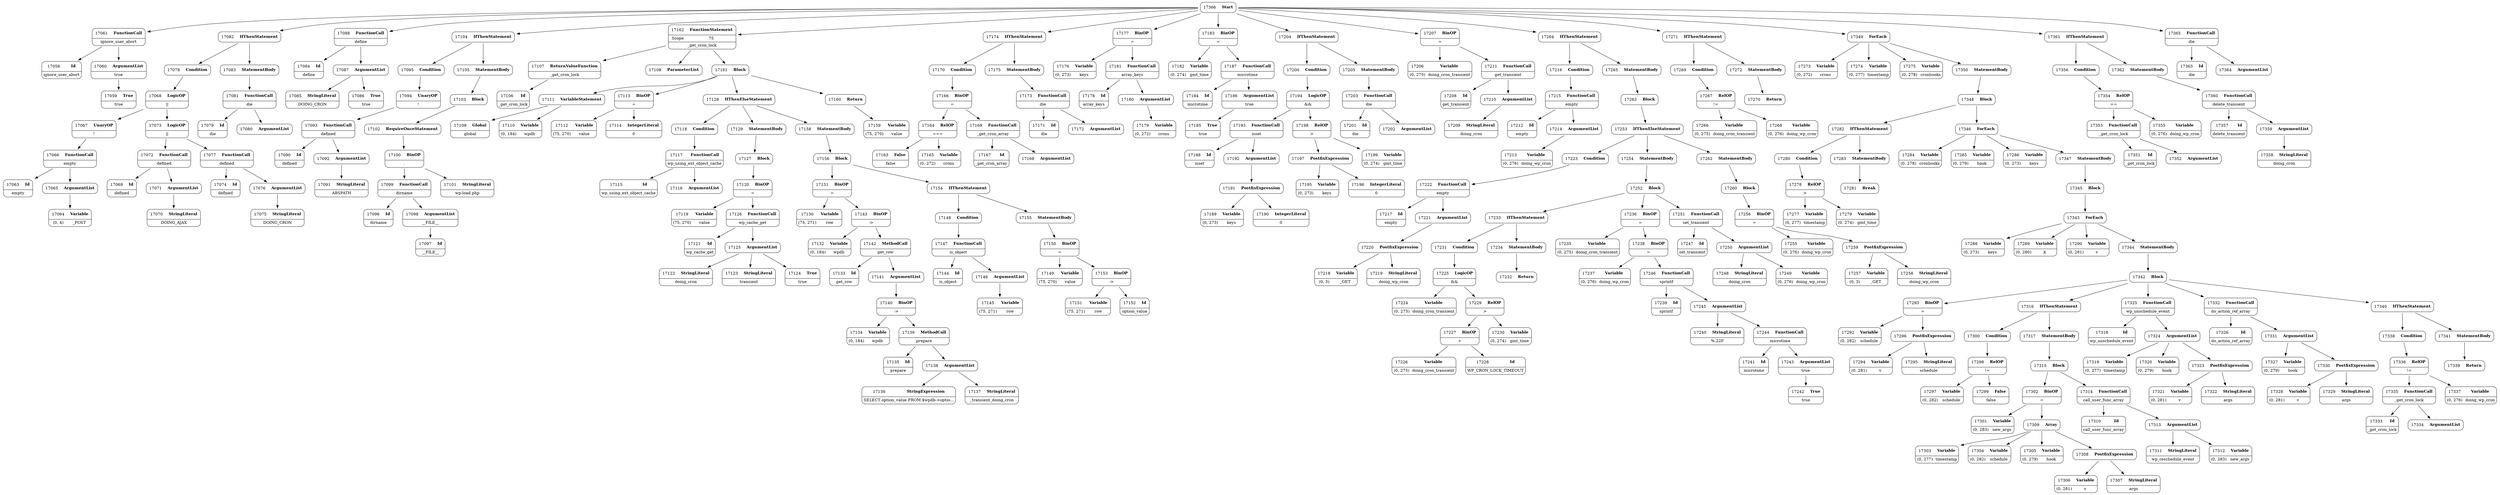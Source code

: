 digraph ast {
node [shape=none];
17058 [label=<<TABLE border='1' cellspacing='0' cellpadding='10' style='rounded' ><TR><TD border='0'>17058</TD><TD border='0'><B>Id</B></TD></TR><HR/><TR><TD border='0' cellpadding='5' colspan='2'>ignore_user_abort</TD></TR></TABLE>>];
17059 [label=<<TABLE border='1' cellspacing='0' cellpadding='10' style='rounded' ><TR><TD border='0'>17059</TD><TD border='0'><B>True</B></TD></TR><HR/><TR><TD border='0' cellpadding='5' colspan='2'>true</TD></TR></TABLE>>];
17060 [label=<<TABLE border='1' cellspacing='0' cellpadding='10' style='rounded' ><TR><TD border='0'>17060</TD><TD border='0'><B>ArgumentList</B></TD></TR><HR/><TR><TD border='0' cellpadding='5' colspan='2'>true</TD></TR></TABLE>>];
17060 -> 17059 [weight=2];
17061 [label=<<TABLE border='1' cellspacing='0' cellpadding='10' style='rounded' ><TR><TD border='0'>17061</TD><TD border='0'><B>FunctionCall</B></TD></TR><HR/><TR><TD border='0' cellpadding='5' colspan='2'>ignore_user_abort</TD></TR></TABLE>>];
17061 -> 17058 [weight=2];
17061 -> 17060 [weight=2];
17063 [label=<<TABLE border='1' cellspacing='0' cellpadding='10' style='rounded' ><TR><TD border='0'>17063</TD><TD border='0'><B>Id</B></TD></TR><HR/><TR><TD border='0' cellpadding='5' colspan='2'>empty</TD></TR></TABLE>>];
17064 [label=<<TABLE border='1' cellspacing='0' cellpadding='10' style='rounded' ><TR><TD border='0'>17064</TD><TD border='0'><B>Variable</B></TD></TR><HR/><TR><TD border='0' cellpadding='5'>(0, 4)</TD><TD border='0' cellpadding='5'>_POST</TD></TR></TABLE>>];
17065 [label=<<TABLE border='1' cellspacing='0' cellpadding='10' style='rounded' ><TR><TD border='0'>17065</TD><TD border='0'><B>ArgumentList</B></TD></TR></TABLE>>];
17065 -> 17064 [weight=2];
17066 [label=<<TABLE border='1' cellspacing='0' cellpadding='10' style='rounded' ><TR><TD border='0'>17066</TD><TD border='0'><B>FunctionCall</B></TD></TR><HR/><TR><TD border='0' cellpadding='5' colspan='2'>empty</TD></TR></TABLE>>];
17066 -> 17063 [weight=2];
17066 -> 17065 [weight=2];
17067 [label=<<TABLE border='1' cellspacing='0' cellpadding='10' style='rounded' ><TR><TD border='0'>17067</TD><TD border='0'><B>UnaryOP</B></TD></TR><HR/><TR><TD border='0' cellpadding='5' colspan='2'>!</TD></TR></TABLE>>];
17067 -> 17066 [weight=2];
17068 [label=<<TABLE border='1' cellspacing='0' cellpadding='10' style='rounded' ><TR><TD border='0'>17068</TD><TD border='0'><B>LogicOP</B></TD></TR><HR/><TR><TD border='0' cellpadding='5' colspan='2'>||</TD></TR></TABLE>>];
17068 -> 17067 [weight=2];
17068 -> 17073 [weight=2];
17069 [label=<<TABLE border='1' cellspacing='0' cellpadding='10' style='rounded' ><TR><TD border='0'>17069</TD><TD border='0'><B>Id</B></TD></TR><HR/><TR><TD border='0' cellpadding='5' colspan='2'>defined</TD></TR></TABLE>>];
17070 [label=<<TABLE border='1' cellspacing='0' cellpadding='10' style='rounded' ><TR><TD border='0'>17070</TD><TD border='0'><B>StringLiteral</B></TD></TR><HR/><TR><TD border='0' cellpadding='5' colspan='2'>DOING_AJAX</TD></TR></TABLE>>];
17071 [label=<<TABLE border='1' cellspacing='0' cellpadding='10' style='rounded' ><TR><TD border='0'>17071</TD><TD border='0'><B>ArgumentList</B></TD></TR></TABLE>>];
17071 -> 17070 [weight=2];
17072 [label=<<TABLE border='1' cellspacing='0' cellpadding='10' style='rounded' ><TR><TD border='0'>17072</TD><TD border='0'><B>FunctionCall</B></TD></TR><HR/><TR><TD border='0' cellpadding='5' colspan='2'>defined</TD></TR></TABLE>>];
17072 -> 17069 [weight=2];
17072 -> 17071 [weight=2];
17073 [label=<<TABLE border='1' cellspacing='0' cellpadding='10' style='rounded' ><TR><TD border='0'>17073</TD><TD border='0'><B>LogicOP</B></TD></TR><HR/><TR><TD border='0' cellpadding='5' colspan='2'>||</TD></TR></TABLE>>];
17073 -> 17072 [weight=2];
17073 -> 17077 [weight=2];
17074 [label=<<TABLE border='1' cellspacing='0' cellpadding='10' style='rounded' ><TR><TD border='0'>17074</TD><TD border='0'><B>Id</B></TD></TR><HR/><TR><TD border='0' cellpadding='5' colspan='2'>defined</TD></TR></TABLE>>];
17075 [label=<<TABLE border='1' cellspacing='0' cellpadding='10' style='rounded' ><TR><TD border='0'>17075</TD><TD border='0'><B>StringLiteral</B></TD></TR><HR/><TR><TD border='0' cellpadding='5' colspan='2'>DOING_CRON</TD></TR></TABLE>>];
17076 [label=<<TABLE border='1' cellspacing='0' cellpadding='10' style='rounded' ><TR><TD border='0'>17076</TD><TD border='0'><B>ArgumentList</B></TD></TR></TABLE>>];
17076 -> 17075 [weight=2];
17077 [label=<<TABLE border='1' cellspacing='0' cellpadding='10' style='rounded' ><TR><TD border='0'>17077</TD><TD border='0'><B>FunctionCall</B></TD></TR><HR/><TR><TD border='0' cellpadding='5' colspan='2'>defined</TD></TR></TABLE>>];
17077 -> 17074 [weight=2];
17077 -> 17076 [weight=2];
17078 [label=<<TABLE border='1' cellspacing='0' cellpadding='10' style='rounded' ><TR><TD border='0'>17078</TD><TD border='0'><B>Condition</B></TD></TR></TABLE>>];
17078 -> 17068 [weight=2];
17079 [label=<<TABLE border='1' cellspacing='0' cellpadding='10' style='rounded' ><TR><TD border='0'>17079</TD><TD border='0'><B>Id</B></TD></TR><HR/><TR><TD border='0' cellpadding='5' colspan='2'>die</TD></TR></TABLE>>];
17080 [label=<<TABLE border='1' cellspacing='0' cellpadding='10' style='rounded' ><TR><TD border='0'>17080</TD><TD border='0'><B>ArgumentList</B></TD></TR></TABLE>>];
17081 [label=<<TABLE border='1' cellspacing='0' cellpadding='10' style='rounded' ><TR><TD border='0'>17081</TD><TD border='0'><B>FunctionCall</B></TD></TR><HR/><TR><TD border='0' cellpadding='5' colspan='2'>die</TD></TR></TABLE>>];
17081 -> 17079 [weight=2];
17081 -> 17080 [weight=2];
17082 [label=<<TABLE border='1' cellspacing='0' cellpadding='10' style='rounded' ><TR><TD border='0'>17082</TD><TD border='0'><B>IfThenStatement</B></TD></TR></TABLE>>];
17082 -> 17078 [weight=2];
17082 -> 17083 [weight=2];
17083 [label=<<TABLE border='1' cellspacing='0' cellpadding='10' style='rounded' ><TR><TD border='0'>17083</TD><TD border='0'><B>StatementBody</B></TD></TR></TABLE>>];
17083 -> 17081 [weight=2];
17084 [label=<<TABLE border='1' cellspacing='0' cellpadding='10' style='rounded' ><TR><TD border='0'>17084</TD><TD border='0'><B>Id</B></TD></TR><HR/><TR><TD border='0' cellpadding='5' colspan='2'>define</TD></TR></TABLE>>];
17085 [label=<<TABLE border='1' cellspacing='0' cellpadding='10' style='rounded' ><TR><TD border='0'>17085</TD><TD border='0'><B>StringLiteral</B></TD></TR><HR/><TR><TD border='0' cellpadding='5' colspan='2'>DOING_CRON</TD></TR></TABLE>>];
17086 [label=<<TABLE border='1' cellspacing='0' cellpadding='10' style='rounded' ><TR><TD border='0'>17086</TD><TD border='0'><B>True</B></TD></TR><HR/><TR><TD border='0' cellpadding='5' colspan='2'>true</TD></TR></TABLE>>];
17087 [label=<<TABLE border='1' cellspacing='0' cellpadding='10' style='rounded' ><TR><TD border='0'>17087</TD><TD border='0'><B>ArgumentList</B></TD></TR></TABLE>>];
17087 -> 17085 [weight=2];
17087 -> 17086 [weight=2];
17088 [label=<<TABLE border='1' cellspacing='0' cellpadding='10' style='rounded' ><TR><TD border='0'>17088</TD><TD border='0'><B>FunctionCall</B></TD></TR><HR/><TR><TD border='0' cellpadding='5' colspan='2'>define</TD></TR></TABLE>>];
17088 -> 17084 [weight=2];
17088 -> 17087 [weight=2];
17090 [label=<<TABLE border='1' cellspacing='0' cellpadding='10' style='rounded' ><TR><TD border='0'>17090</TD><TD border='0'><B>Id</B></TD></TR><HR/><TR><TD border='0' cellpadding='5' colspan='2'>defined</TD></TR></TABLE>>];
17091 [label=<<TABLE border='1' cellspacing='0' cellpadding='10' style='rounded' ><TR><TD border='0'>17091</TD><TD border='0'><B>StringLiteral</B></TD></TR><HR/><TR><TD border='0' cellpadding='5' colspan='2'>ABSPATH</TD></TR></TABLE>>];
17092 [label=<<TABLE border='1' cellspacing='0' cellpadding='10' style='rounded' ><TR><TD border='0'>17092</TD><TD border='0'><B>ArgumentList</B></TD></TR></TABLE>>];
17092 -> 17091 [weight=2];
17093 [label=<<TABLE border='1' cellspacing='0' cellpadding='10' style='rounded' ><TR><TD border='0'>17093</TD><TD border='0'><B>FunctionCall</B></TD></TR><HR/><TR><TD border='0' cellpadding='5' colspan='2'>defined</TD></TR></TABLE>>];
17093 -> 17090 [weight=2];
17093 -> 17092 [weight=2];
17094 [label=<<TABLE border='1' cellspacing='0' cellpadding='10' style='rounded' ><TR><TD border='0'>17094</TD><TD border='0'><B>UnaryOP</B></TD></TR><HR/><TR><TD border='0' cellpadding='5' colspan='2'>!</TD></TR></TABLE>>];
17094 -> 17093 [weight=2];
17095 [label=<<TABLE border='1' cellspacing='0' cellpadding='10' style='rounded' ><TR><TD border='0'>17095</TD><TD border='0'><B>Condition</B></TD></TR></TABLE>>];
17095 -> 17094 [weight=2];
17096 [label=<<TABLE border='1' cellspacing='0' cellpadding='10' style='rounded' ><TR><TD border='0'>17096</TD><TD border='0'><B>Id</B></TD></TR><HR/><TR><TD border='0' cellpadding='5' colspan='2'>dirname</TD></TR></TABLE>>];
17097 [label=<<TABLE border='1' cellspacing='0' cellpadding='10' style='rounded' ><TR><TD border='0'>17097</TD><TD border='0'><B>Id</B></TD></TR><HR/><TR><TD border='0' cellpadding='5' colspan='2'>__FILE__</TD></TR></TABLE>>];
17098 [label=<<TABLE border='1' cellspacing='0' cellpadding='10' style='rounded' ><TR><TD border='0'>17098</TD><TD border='0'><B>ArgumentList</B></TD></TR><HR/><TR><TD border='0' cellpadding='5' colspan='2'>__FILE__</TD></TR></TABLE>>];
17098 -> 17097 [weight=2];
17099 [label=<<TABLE border='1' cellspacing='0' cellpadding='10' style='rounded' ><TR><TD border='0'>17099</TD><TD border='0'><B>FunctionCall</B></TD></TR><HR/><TR><TD border='0' cellpadding='5' colspan='2'>dirname</TD></TR></TABLE>>];
17099 -> 17096 [weight=2];
17099 -> 17098 [weight=2];
17100 [label=<<TABLE border='1' cellspacing='0' cellpadding='10' style='rounded' ><TR><TD border='0'>17100</TD><TD border='0'><B>BinOP</B></TD></TR><HR/><TR><TD border='0' cellpadding='5' colspan='2'>.</TD></TR></TABLE>>];
17100 -> 17099 [weight=2];
17100 -> 17101 [weight=2];
17101 [label=<<TABLE border='1' cellspacing='0' cellpadding='10' style='rounded' ><TR><TD border='0'>17101</TD><TD border='0'><B>StringLiteral</B></TD></TR><HR/><TR><TD border='0' cellpadding='5' colspan='2'>wp-load.php</TD></TR></TABLE>>];
17102 [label=<<TABLE border='1' cellspacing='0' cellpadding='10' style='rounded' ><TR><TD border='0'>17102</TD><TD border='0'><B>RequireOnceStatement</B></TD></TR></TABLE>>];
17102 -> 17100 [weight=2];
17103 [label=<<TABLE border='1' cellspacing='0' cellpadding='10' style='rounded' ><TR><TD border='0'>17103</TD><TD border='0'><B>Block</B></TD></TR></TABLE>>];
17103 -> 17102 [weight=2];
17104 [label=<<TABLE border='1' cellspacing='0' cellpadding='10' style='rounded' ><TR><TD border='0'>17104</TD><TD border='0'><B>IfThenStatement</B></TD></TR></TABLE>>];
17104 -> 17095 [weight=2];
17104 -> 17105 [weight=2];
17105 [label=<<TABLE border='1' cellspacing='0' cellpadding='10' style='rounded' ><TR><TD border='0'>17105</TD><TD border='0'><B>StatementBody</B></TD></TR></TABLE>>];
17105 -> 17103 [weight=2];
17106 [label=<<TABLE border='1' cellspacing='0' cellpadding='10' style='rounded' ><TR><TD border='0'>17106</TD><TD border='0'><B>Id</B></TD></TR><HR/><TR><TD border='0' cellpadding='5' colspan='2'>_get_cron_lock</TD></TR></TABLE>>];
17107 [label=<<TABLE border='1' cellspacing='0' cellpadding='10' style='rounded' ><TR><TD border='0'>17107</TD><TD border='0'><B>ReturnValueFunction</B></TD></TR><HR/><TR><TD border='0' cellpadding='5' colspan='2'>_get_cron_lock</TD></TR></TABLE>>];
17107 -> 17106 [weight=2];
17108 [label=<<TABLE border='1' cellspacing='0' cellpadding='10' style='rounded' ><TR><TD border='0'>17108</TD><TD border='0'><B>ParameterList</B></TD></TR></TABLE>>];
17109 [label=<<TABLE border='1' cellspacing='0' cellpadding='10' style='rounded' ><TR><TD border='0'>17109</TD><TD border='0'><B>Global</B></TD></TR><HR/><TR><TD border='0' cellpadding='5' colspan='2'>global</TD></TR></TABLE>>];
17110 [label=<<TABLE border='1' cellspacing='0' cellpadding='10' style='rounded' ><TR><TD border='0'>17110</TD><TD border='0'><B>Variable</B></TD></TR><HR/><TR><TD border='0' cellpadding='5'>(0, 184)</TD><TD border='0' cellpadding='5'>wpdb</TD></TR></TABLE>>];
17111 [label=<<TABLE border='1' cellspacing='0' cellpadding='10' style='rounded' ><TR><TD border='0'>17111</TD><TD border='0'><B>VariableStatement</B></TD></TR></TABLE>>];
17111 -> 17109 [weight=2];
17111 -> 17110 [weight=2];
17112 [label=<<TABLE border='1' cellspacing='0' cellpadding='10' style='rounded' ><TR><TD border='0'>17112</TD><TD border='0'><B>Variable</B></TD></TR><HR/><TR><TD border='0' cellpadding='5'>(75, 270)</TD><TD border='0' cellpadding='5'>value</TD></TR></TABLE>>];
17113 [label=<<TABLE border='1' cellspacing='0' cellpadding='10' style='rounded' ><TR><TD border='0'>17113</TD><TD border='0'><B>BinOP</B></TD></TR><HR/><TR><TD border='0' cellpadding='5' colspan='2'>=</TD></TR></TABLE>>];
17113 -> 17112 [weight=2];
17113 -> 17114 [weight=2];
17114 [label=<<TABLE border='1' cellspacing='0' cellpadding='10' style='rounded' ><TR><TD border='0'>17114</TD><TD border='0'><B>IntegerLiteral</B></TD></TR><HR/><TR><TD border='0' cellpadding='5' colspan='2'>0</TD></TR></TABLE>>];
17115 [label=<<TABLE border='1' cellspacing='0' cellpadding='10' style='rounded' ><TR><TD border='0'>17115</TD><TD border='0'><B>Id</B></TD></TR><HR/><TR><TD border='0' cellpadding='5' colspan='2'>wp_using_ext_object_cache</TD></TR></TABLE>>];
17116 [label=<<TABLE border='1' cellspacing='0' cellpadding='10' style='rounded' ><TR><TD border='0'>17116</TD><TD border='0'><B>ArgumentList</B></TD></TR></TABLE>>];
17117 [label=<<TABLE border='1' cellspacing='0' cellpadding='10' style='rounded' ><TR><TD border='0'>17117</TD><TD border='0'><B>FunctionCall</B></TD></TR><HR/><TR><TD border='0' cellpadding='5' colspan='2'>wp_using_ext_object_cache</TD></TR></TABLE>>];
17117 -> 17115 [weight=2];
17117 -> 17116 [weight=2];
17118 [label=<<TABLE border='1' cellspacing='0' cellpadding='10' style='rounded' ><TR><TD border='0'>17118</TD><TD border='0'><B>Condition</B></TD></TR></TABLE>>];
17118 -> 17117 [weight=2];
17119 [label=<<TABLE border='1' cellspacing='0' cellpadding='10' style='rounded' ><TR><TD border='0'>17119</TD><TD border='0'><B>Variable</B></TD></TR><HR/><TR><TD border='0' cellpadding='5'>(75, 270)</TD><TD border='0' cellpadding='5'>value</TD></TR></TABLE>>];
17120 [label=<<TABLE border='1' cellspacing='0' cellpadding='10' style='rounded' ><TR><TD border='0'>17120</TD><TD border='0'><B>BinOP</B></TD></TR><HR/><TR><TD border='0' cellpadding='5' colspan='2'>=</TD></TR></TABLE>>];
17120 -> 17119 [weight=2];
17120 -> 17126 [weight=2];
17121 [label=<<TABLE border='1' cellspacing='0' cellpadding='10' style='rounded' ><TR><TD border='0'>17121</TD><TD border='0'><B>Id</B></TD></TR><HR/><TR><TD border='0' cellpadding='5' colspan='2'>wp_cache_get</TD></TR></TABLE>>];
17122 [label=<<TABLE border='1' cellspacing='0' cellpadding='10' style='rounded' ><TR><TD border='0'>17122</TD><TD border='0'><B>StringLiteral</B></TD></TR><HR/><TR><TD border='0' cellpadding='5' colspan='2'>doing_cron</TD></TR></TABLE>>];
17123 [label=<<TABLE border='1' cellspacing='0' cellpadding='10' style='rounded' ><TR><TD border='0'>17123</TD><TD border='0'><B>StringLiteral</B></TD></TR><HR/><TR><TD border='0' cellpadding='5' colspan='2'>transient</TD></TR></TABLE>>];
17124 [label=<<TABLE border='1' cellspacing='0' cellpadding='10' style='rounded' ><TR><TD border='0'>17124</TD><TD border='0'><B>True</B></TD></TR><HR/><TR><TD border='0' cellpadding='5' colspan='2'>true</TD></TR></TABLE>>];
17125 [label=<<TABLE border='1' cellspacing='0' cellpadding='10' style='rounded' ><TR><TD border='0'>17125</TD><TD border='0'><B>ArgumentList</B></TD></TR></TABLE>>];
17125 -> 17122 [weight=2];
17125 -> 17123 [weight=2];
17125 -> 17124 [weight=2];
17126 [label=<<TABLE border='1' cellspacing='0' cellpadding='10' style='rounded' ><TR><TD border='0'>17126</TD><TD border='0'><B>FunctionCall</B></TD></TR><HR/><TR><TD border='0' cellpadding='5' colspan='2'>wp_cache_get</TD></TR></TABLE>>];
17126 -> 17121 [weight=2];
17126 -> 17125 [weight=2];
17127 [label=<<TABLE border='1' cellspacing='0' cellpadding='10' style='rounded' ><TR><TD border='0'>17127</TD><TD border='0'><B>Block</B></TD></TR></TABLE>>];
17127 -> 17120 [weight=2];
17128 [label=<<TABLE border='1' cellspacing='0' cellpadding='10' style='rounded' ><TR><TD border='0'>17128</TD><TD border='0'><B>IfThenElseStatement</B></TD></TR></TABLE>>];
17128 -> 17118 [weight=2];
17128 -> 17129 [weight=2];
17128 -> 17158 [weight=2];
17129 [label=<<TABLE border='1' cellspacing='0' cellpadding='10' style='rounded' ><TR><TD border='0'>17129</TD><TD border='0'><B>StatementBody</B></TD></TR></TABLE>>];
17129 -> 17127 [weight=2];
17130 [label=<<TABLE border='1' cellspacing='0' cellpadding='10' style='rounded' ><TR><TD border='0'>17130</TD><TD border='0'><B>Variable</B></TD></TR><HR/><TR><TD border='0' cellpadding='5'>(75, 271)</TD><TD border='0' cellpadding='5'>row</TD></TR></TABLE>>];
17131 [label=<<TABLE border='1' cellspacing='0' cellpadding='10' style='rounded' ><TR><TD border='0'>17131</TD><TD border='0'><B>BinOP</B></TD></TR><HR/><TR><TD border='0' cellpadding='5' colspan='2'>=</TD></TR></TABLE>>];
17131 -> 17130 [weight=2];
17131 -> 17143 [weight=2];
17132 [label=<<TABLE border='1' cellspacing='0' cellpadding='10' style='rounded' ><TR><TD border='0'>17132</TD><TD border='0'><B>Variable</B></TD></TR><HR/><TR><TD border='0' cellpadding='5'>(0, 184)</TD><TD border='0' cellpadding='5'>wpdb</TD></TR></TABLE>>];
17133 [label=<<TABLE border='1' cellspacing='0' cellpadding='10' style='rounded' ><TR><TD border='0'>17133</TD><TD border='0'><B>Id</B></TD></TR><HR/><TR><TD border='0' cellpadding='5' colspan='2'>get_row</TD></TR></TABLE>>];
17134 [label=<<TABLE border='1' cellspacing='0' cellpadding='10' style='rounded' ><TR><TD border='0'>17134</TD><TD border='0'><B>Variable</B></TD></TR><HR/><TR><TD border='0' cellpadding='5'>(0, 184)</TD><TD border='0' cellpadding='5'>wpdb</TD></TR></TABLE>>];
17135 [label=<<TABLE border='1' cellspacing='0' cellpadding='10' style='rounded' ><TR><TD border='0'>17135</TD><TD border='0'><B>Id</B></TD></TR><HR/><TR><TD border='0' cellpadding='5' colspan='2'>prepare</TD></TR></TABLE>>];
17136 [label=<<TABLE border='1' cellspacing='0' cellpadding='10' style='rounded' ><TR><TD border='0'>17136</TD><TD border='0'><B>StringExpression</B></TD></TR><HR/><TR><TD border='0' cellpadding='5' colspan='2'>SELECT option_value FROM $wpdb-&gt;optio...</TD></TR></TABLE>>];
17137 [label=<<TABLE border='1' cellspacing='0' cellpadding='10' style='rounded' ><TR><TD border='0'>17137</TD><TD border='0'><B>StringLiteral</B></TD></TR><HR/><TR><TD border='0' cellpadding='5' colspan='2'>_transient_doing_cron</TD></TR></TABLE>>];
17138 [label=<<TABLE border='1' cellspacing='0' cellpadding='10' style='rounded' ><TR><TD border='0'>17138</TD><TD border='0'><B>ArgumentList</B></TD></TR></TABLE>>];
17138 -> 17136 [weight=2];
17138 -> 17137 [weight=2];
17139 [label=<<TABLE border='1' cellspacing='0' cellpadding='10' style='rounded' ><TR><TD border='0'>17139</TD><TD border='0'><B>MethodCall</B></TD></TR><HR/><TR><TD border='0' cellpadding='5' colspan='2'>prepare</TD></TR></TABLE>>];
17139 -> 17135 [weight=2];
17139 -> 17138 [weight=2];
17140 [label=<<TABLE border='1' cellspacing='0' cellpadding='10' style='rounded' ><TR><TD border='0'>17140</TD><TD border='0'><B>BinOP</B></TD></TR><HR/><TR><TD border='0' cellpadding='5' colspan='2'>-&gt;</TD></TR></TABLE>>];
17140 -> 17134 [weight=2];
17140 -> 17139 [weight=2];
17141 [label=<<TABLE border='1' cellspacing='0' cellpadding='10' style='rounded' ><TR><TD border='0'>17141</TD><TD border='0'><B>ArgumentList</B></TD></TR></TABLE>>];
17141 -> 17140 [weight=2];
17142 [label=<<TABLE border='1' cellspacing='0' cellpadding='10' style='rounded' ><TR><TD border='0'>17142</TD><TD border='0'><B>MethodCall</B></TD></TR><HR/><TR><TD border='0' cellpadding='5' colspan='2'>get_row</TD></TR></TABLE>>];
17142 -> 17133 [weight=2];
17142 -> 17141 [weight=2];
17143 [label=<<TABLE border='1' cellspacing='0' cellpadding='10' style='rounded' ><TR><TD border='0'>17143</TD><TD border='0'><B>BinOP</B></TD></TR><HR/><TR><TD border='0' cellpadding='5' colspan='2'>-&gt;</TD></TR></TABLE>>];
17143 -> 17132 [weight=2];
17143 -> 17142 [weight=2];
17144 [label=<<TABLE border='1' cellspacing='0' cellpadding='10' style='rounded' ><TR><TD border='0'>17144</TD><TD border='0'><B>Id</B></TD></TR><HR/><TR><TD border='0' cellpadding='5' colspan='2'>is_object</TD></TR></TABLE>>];
17145 [label=<<TABLE border='1' cellspacing='0' cellpadding='10' style='rounded' ><TR><TD border='0'>17145</TD><TD border='0'><B>Variable</B></TD></TR><HR/><TR><TD border='0' cellpadding='5'>(75, 271)</TD><TD border='0' cellpadding='5'>row</TD></TR></TABLE>>];
17146 [label=<<TABLE border='1' cellspacing='0' cellpadding='10' style='rounded' ><TR><TD border='0'>17146</TD><TD border='0'><B>ArgumentList</B></TD></TR></TABLE>>];
17146 -> 17145 [weight=2];
17147 [label=<<TABLE border='1' cellspacing='0' cellpadding='10' style='rounded' ><TR><TD border='0'>17147</TD><TD border='0'><B>FunctionCall</B></TD></TR><HR/><TR><TD border='0' cellpadding='5' colspan='2'>is_object</TD></TR></TABLE>>];
17147 -> 17144 [weight=2];
17147 -> 17146 [weight=2];
17148 [label=<<TABLE border='1' cellspacing='0' cellpadding='10' style='rounded' ><TR><TD border='0'>17148</TD><TD border='0'><B>Condition</B></TD></TR></TABLE>>];
17148 -> 17147 [weight=2];
17149 [label=<<TABLE border='1' cellspacing='0' cellpadding='10' style='rounded' ><TR><TD border='0'>17149</TD><TD border='0'><B>Variable</B></TD></TR><HR/><TR><TD border='0' cellpadding='5'>(75, 270)</TD><TD border='0' cellpadding='5'>value</TD></TR></TABLE>>];
17150 [label=<<TABLE border='1' cellspacing='0' cellpadding='10' style='rounded' ><TR><TD border='0'>17150</TD><TD border='0'><B>BinOP</B></TD></TR><HR/><TR><TD border='0' cellpadding='5' colspan='2'>=</TD></TR></TABLE>>];
17150 -> 17149 [weight=2];
17150 -> 17153 [weight=2];
17151 [label=<<TABLE border='1' cellspacing='0' cellpadding='10' style='rounded' ><TR><TD border='0'>17151</TD><TD border='0'><B>Variable</B></TD></TR><HR/><TR><TD border='0' cellpadding='5'>(75, 271)</TD><TD border='0' cellpadding='5'>row</TD></TR></TABLE>>];
17152 [label=<<TABLE border='1' cellspacing='0' cellpadding='10' style='rounded' ><TR><TD border='0'>17152</TD><TD border='0'><B>Id</B></TD></TR><HR/><TR><TD border='0' cellpadding='5' colspan='2'>option_value</TD></TR></TABLE>>];
17153 [label=<<TABLE border='1' cellspacing='0' cellpadding='10' style='rounded' ><TR><TD border='0'>17153</TD><TD border='0'><B>BinOP</B></TD></TR><HR/><TR><TD border='0' cellpadding='5' colspan='2'>-&gt;</TD></TR></TABLE>>];
17153 -> 17151 [weight=2];
17153 -> 17152 [weight=2];
17154 [label=<<TABLE border='1' cellspacing='0' cellpadding='10' style='rounded' ><TR><TD border='0'>17154</TD><TD border='0'><B>IfThenStatement</B></TD></TR></TABLE>>];
17154 -> 17148 [weight=2];
17154 -> 17155 [weight=2];
17155 [label=<<TABLE border='1' cellspacing='0' cellpadding='10' style='rounded' ><TR><TD border='0'>17155</TD><TD border='0'><B>StatementBody</B></TD></TR></TABLE>>];
17155 -> 17150 [weight=2];
17156 [label=<<TABLE border='1' cellspacing='0' cellpadding='10' style='rounded' ><TR><TD border='0'>17156</TD><TD border='0'><B>Block</B></TD></TR></TABLE>>];
17156 -> 17131 [weight=2];
17156 -> 17154 [weight=2];
17158 [label=<<TABLE border='1' cellspacing='0' cellpadding='10' style='rounded' ><TR><TD border='0'>17158</TD><TD border='0'><B>StatementBody</B></TD></TR></TABLE>>];
17158 -> 17156 [weight=2];
17159 [label=<<TABLE border='1' cellspacing='0' cellpadding='10' style='rounded' ><TR><TD border='0'>17159</TD><TD border='0'><B>Variable</B></TD></TR><HR/><TR><TD border='0' cellpadding='5'>(75, 270)</TD><TD border='0' cellpadding='5'>value</TD></TR></TABLE>>];
17160 [label=<<TABLE border='1' cellspacing='0' cellpadding='10' style='rounded' ><TR><TD border='0'>17160</TD><TD border='0'><B>Return</B></TD></TR></TABLE>>];
17160 -> 17159 [weight=2];
17161 [label=<<TABLE border='1' cellspacing='0' cellpadding='10' style='rounded' ><TR><TD border='0'>17161</TD><TD border='0'><B>Block</B></TD></TR></TABLE>>];
17161 -> 17111 [weight=2];
17161 -> 17113 [weight=2];
17161 -> 17128 [weight=2];
17161 -> 17160 [weight=2];
17162 [label=<<TABLE border='1' cellspacing='0' cellpadding='10' style='rounded' ><TR><TD border='0'>17162</TD><TD border='0'><B>FunctionStatement</B></TD></TR><HR/><TR><TD border='0' cellpadding='5'>Scope</TD><TD border='0' cellpadding='5'>75</TD></TR><HR/><TR><TD border='0' cellpadding='5' colspan='2'>_get_cron_lock</TD></TR></TABLE>>];
17162 -> 17107 [weight=2];
17162 -> 17108 [weight=2];
17162 -> 17161 [weight=2];
17163 [label=<<TABLE border='1' cellspacing='0' cellpadding='10' style='rounded' ><TR><TD border='0'>17163</TD><TD border='0'><B>False</B></TD></TR><HR/><TR><TD border='0' cellpadding='5' colspan='2'>false</TD></TR></TABLE>>];
17164 [label=<<TABLE border='1' cellspacing='0' cellpadding='10' style='rounded' ><TR><TD border='0'>17164</TD><TD border='0'><B>RelOP</B></TD></TR><HR/><TR><TD border='0' cellpadding='5' colspan='2'>===</TD></TR></TABLE>>];
17164 -> 17163 [weight=2];
17164 -> 17165 [weight=2];
17165 [label=<<TABLE border='1' cellspacing='0' cellpadding='10' style='rounded' ><TR><TD border='0'>17165</TD><TD border='0'><B>Variable</B></TD></TR><HR/><TR><TD border='0' cellpadding='5'>(0, 272)</TD><TD border='0' cellpadding='5'>crons</TD></TR></TABLE>>];
17166 [label=<<TABLE border='1' cellspacing='0' cellpadding='10' style='rounded' ><TR><TD border='0'>17166</TD><TD border='0'><B>BinOP</B></TD></TR><HR/><TR><TD border='0' cellpadding='5' colspan='2'>=</TD></TR></TABLE>>];
17166 -> 17164 [weight=2];
17166 -> 17169 [weight=2];
17167 [label=<<TABLE border='1' cellspacing='0' cellpadding='10' style='rounded' ><TR><TD border='0'>17167</TD><TD border='0'><B>Id</B></TD></TR><HR/><TR><TD border='0' cellpadding='5' colspan='2'>_get_cron_array</TD></TR></TABLE>>];
17168 [label=<<TABLE border='1' cellspacing='0' cellpadding='10' style='rounded' ><TR><TD border='0'>17168</TD><TD border='0'><B>ArgumentList</B></TD></TR></TABLE>>];
17169 [label=<<TABLE border='1' cellspacing='0' cellpadding='10' style='rounded' ><TR><TD border='0'>17169</TD><TD border='0'><B>FunctionCall</B></TD></TR><HR/><TR><TD border='0' cellpadding='5' colspan='2'>_get_cron_array</TD></TR></TABLE>>];
17169 -> 17167 [weight=2];
17169 -> 17168 [weight=2];
17170 [label=<<TABLE border='1' cellspacing='0' cellpadding='10' style='rounded' ><TR><TD border='0'>17170</TD><TD border='0'><B>Condition</B></TD></TR></TABLE>>];
17170 -> 17166 [weight=2];
17171 [label=<<TABLE border='1' cellspacing='0' cellpadding='10' style='rounded' ><TR><TD border='0'>17171</TD><TD border='0'><B>Id</B></TD></TR><HR/><TR><TD border='0' cellpadding='5' colspan='2'>die</TD></TR></TABLE>>];
17172 [label=<<TABLE border='1' cellspacing='0' cellpadding='10' style='rounded' ><TR><TD border='0'>17172</TD><TD border='0'><B>ArgumentList</B></TD></TR></TABLE>>];
17173 [label=<<TABLE border='1' cellspacing='0' cellpadding='10' style='rounded' ><TR><TD border='0'>17173</TD><TD border='0'><B>FunctionCall</B></TD></TR><HR/><TR><TD border='0' cellpadding='5' colspan='2'>die</TD></TR></TABLE>>];
17173 -> 17171 [weight=2];
17173 -> 17172 [weight=2];
17174 [label=<<TABLE border='1' cellspacing='0' cellpadding='10' style='rounded' ><TR><TD border='0'>17174</TD><TD border='0'><B>IfThenStatement</B></TD></TR></TABLE>>];
17174 -> 17170 [weight=2];
17174 -> 17175 [weight=2];
17175 [label=<<TABLE border='1' cellspacing='0' cellpadding='10' style='rounded' ><TR><TD border='0'>17175</TD><TD border='0'><B>StatementBody</B></TD></TR></TABLE>>];
17175 -> 17173 [weight=2];
17176 [label=<<TABLE border='1' cellspacing='0' cellpadding='10' style='rounded' ><TR><TD border='0'>17176</TD><TD border='0'><B>Variable</B></TD></TR><HR/><TR><TD border='0' cellpadding='5'>(0, 273)</TD><TD border='0' cellpadding='5'>keys</TD></TR></TABLE>>];
17177 [label=<<TABLE border='1' cellspacing='0' cellpadding='10' style='rounded' ><TR><TD border='0'>17177</TD><TD border='0'><B>BinOP</B></TD></TR><HR/><TR><TD border='0' cellpadding='5' colspan='2'>=</TD></TR></TABLE>>];
17177 -> 17176 [weight=2];
17177 -> 17181 [weight=2];
17178 [label=<<TABLE border='1' cellspacing='0' cellpadding='10' style='rounded' ><TR><TD border='0'>17178</TD><TD border='0'><B>Id</B></TD></TR><HR/><TR><TD border='0' cellpadding='5' colspan='2'>array_keys</TD></TR></TABLE>>];
17179 [label=<<TABLE border='1' cellspacing='0' cellpadding='10' style='rounded' ><TR><TD border='0'>17179</TD><TD border='0'><B>Variable</B></TD></TR><HR/><TR><TD border='0' cellpadding='5'>(0, 272)</TD><TD border='0' cellpadding='5'>crons</TD></TR></TABLE>>];
17180 [label=<<TABLE border='1' cellspacing='0' cellpadding='10' style='rounded' ><TR><TD border='0'>17180</TD><TD border='0'><B>ArgumentList</B></TD></TR></TABLE>>];
17180 -> 17179 [weight=2];
17181 [label=<<TABLE border='1' cellspacing='0' cellpadding='10' style='rounded' ><TR><TD border='0'>17181</TD><TD border='0'><B>FunctionCall</B></TD></TR><HR/><TR><TD border='0' cellpadding='5' colspan='2'>array_keys</TD></TR></TABLE>>];
17181 -> 17178 [weight=2];
17181 -> 17180 [weight=2];
17182 [label=<<TABLE border='1' cellspacing='0' cellpadding='10' style='rounded' ><TR><TD border='0'>17182</TD><TD border='0'><B>Variable</B></TD></TR><HR/><TR><TD border='0' cellpadding='5'>(0, 274)</TD><TD border='0' cellpadding='5'>gmt_time</TD></TR></TABLE>>];
17183 [label=<<TABLE border='1' cellspacing='0' cellpadding='10' style='rounded' ><TR><TD border='0'>17183</TD><TD border='0'><B>BinOP</B></TD></TR><HR/><TR><TD border='0' cellpadding='5' colspan='2'>=</TD></TR></TABLE>>];
17183 -> 17182 [weight=2];
17183 -> 17187 [weight=2];
17184 [label=<<TABLE border='1' cellspacing='0' cellpadding='10' style='rounded' ><TR><TD border='0'>17184</TD><TD border='0'><B>Id</B></TD></TR><HR/><TR><TD border='0' cellpadding='5' colspan='2'>microtime</TD></TR></TABLE>>];
17185 [label=<<TABLE border='1' cellspacing='0' cellpadding='10' style='rounded' ><TR><TD border='0'>17185</TD><TD border='0'><B>True</B></TD></TR><HR/><TR><TD border='0' cellpadding='5' colspan='2'>true</TD></TR></TABLE>>];
17186 [label=<<TABLE border='1' cellspacing='0' cellpadding='10' style='rounded' ><TR><TD border='0'>17186</TD><TD border='0'><B>ArgumentList</B></TD></TR><HR/><TR><TD border='0' cellpadding='5' colspan='2'>true</TD></TR></TABLE>>];
17186 -> 17185 [weight=2];
17187 [label=<<TABLE border='1' cellspacing='0' cellpadding='10' style='rounded' ><TR><TD border='0'>17187</TD><TD border='0'><B>FunctionCall</B></TD></TR><HR/><TR><TD border='0' cellpadding='5' colspan='2'>microtime</TD></TR></TABLE>>];
17187 -> 17184 [weight=2];
17187 -> 17186 [weight=2];
17188 [label=<<TABLE border='1' cellspacing='0' cellpadding='10' style='rounded' ><TR><TD border='0'>17188</TD><TD border='0'><B>Id</B></TD></TR><HR/><TR><TD border='0' cellpadding='5' colspan='2'>isset</TD></TR></TABLE>>];
17189 [label=<<TABLE border='1' cellspacing='0' cellpadding='10' style='rounded' ><TR><TD border='0'>17189</TD><TD border='0'><B>Variable</B></TD></TR><HR/><TR><TD border='0' cellpadding='5'>(0, 273)</TD><TD border='0' cellpadding='5'>keys</TD></TR></TABLE>>];
17190 [label=<<TABLE border='1' cellspacing='0' cellpadding='10' style='rounded' ><TR><TD border='0'>17190</TD><TD border='0'><B>IntegerLiteral</B></TD></TR><HR/><TR><TD border='0' cellpadding='5' colspan='2'>0</TD></TR></TABLE>>];
17191 [label=<<TABLE border='1' cellspacing='0' cellpadding='10' style='rounded' ><TR><TD border='0'>17191</TD><TD border='0'><B>PostfixExpression</B></TD></TR></TABLE>>];
17191 -> 17189 [weight=2];
17191 -> 17190 [weight=2];
17192 [label=<<TABLE border='1' cellspacing='0' cellpadding='10' style='rounded' ><TR><TD border='0'>17192</TD><TD border='0'><B>ArgumentList</B></TD></TR></TABLE>>];
17192 -> 17191 [weight=2];
17193 [label=<<TABLE border='1' cellspacing='0' cellpadding='10' style='rounded' ><TR><TD border='0'>17193</TD><TD border='0'><B>FunctionCall</B></TD></TR><HR/><TR><TD border='0' cellpadding='5' colspan='2'>isset</TD></TR></TABLE>>];
17193 -> 17188 [weight=2];
17193 -> 17192 [weight=2];
17194 [label=<<TABLE border='1' cellspacing='0' cellpadding='10' style='rounded' ><TR><TD border='0'>17194</TD><TD border='0'><B>LogicOP</B></TD></TR><HR/><TR><TD border='0' cellpadding='5' colspan='2'>&amp;&amp;</TD></TR></TABLE>>];
17194 -> 17193 [weight=2];
17194 -> 17198 [weight=2];
17195 [label=<<TABLE border='1' cellspacing='0' cellpadding='10' style='rounded' ><TR><TD border='0'>17195</TD><TD border='0'><B>Variable</B></TD></TR><HR/><TR><TD border='0' cellpadding='5'>(0, 273)</TD><TD border='0' cellpadding='5'>keys</TD></TR></TABLE>>];
17196 [label=<<TABLE border='1' cellspacing='0' cellpadding='10' style='rounded' ><TR><TD border='0'>17196</TD><TD border='0'><B>IntegerLiteral</B></TD></TR><HR/><TR><TD border='0' cellpadding='5' colspan='2'>0</TD></TR></TABLE>>];
17197 [label=<<TABLE border='1' cellspacing='0' cellpadding='10' style='rounded' ><TR><TD border='0'>17197</TD><TD border='0'><B>PostfixExpression</B></TD></TR></TABLE>>];
17197 -> 17195 [weight=2];
17197 -> 17196 [weight=2];
17198 [label=<<TABLE border='1' cellspacing='0' cellpadding='10' style='rounded' ><TR><TD border='0'>17198</TD><TD border='0'><B>RelOP</B></TD></TR><HR/><TR><TD border='0' cellpadding='5' colspan='2'>&gt;</TD></TR></TABLE>>];
17198 -> 17197 [weight=2];
17198 -> 17199 [weight=2];
17199 [label=<<TABLE border='1' cellspacing='0' cellpadding='10' style='rounded' ><TR><TD border='0'>17199</TD><TD border='0'><B>Variable</B></TD></TR><HR/><TR><TD border='0' cellpadding='5'>(0, 274)</TD><TD border='0' cellpadding='5'>gmt_time</TD></TR></TABLE>>];
17200 [label=<<TABLE border='1' cellspacing='0' cellpadding='10' style='rounded' ><TR><TD border='0'>17200</TD><TD border='0'><B>Condition</B></TD></TR></TABLE>>];
17200 -> 17194 [weight=2];
17201 [label=<<TABLE border='1' cellspacing='0' cellpadding='10' style='rounded' ><TR><TD border='0'>17201</TD><TD border='0'><B>Id</B></TD></TR><HR/><TR><TD border='0' cellpadding='5' colspan='2'>die</TD></TR></TABLE>>];
17202 [label=<<TABLE border='1' cellspacing='0' cellpadding='10' style='rounded' ><TR><TD border='0'>17202</TD><TD border='0'><B>ArgumentList</B></TD></TR></TABLE>>];
17203 [label=<<TABLE border='1' cellspacing='0' cellpadding='10' style='rounded' ><TR><TD border='0'>17203</TD><TD border='0'><B>FunctionCall</B></TD></TR><HR/><TR><TD border='0' cellpadding='5' colspan='2'>die</TD></TR></TABLE>>];
17203 -> 17201 [weight=2];
17203 -> 17202 [weight=2];
17204 [label=<<TABLE border='1' cellspacing='0' cellpadding='10' style='rounded' ><TR><TD border='0'>17204</TD><TD border='0'><B>IfThenStatement</B></TD></TR></TABLE>>];
17204 -> 17200 [weight=2];
17204 -> 17205 [weight=2];
17205 [label=<<TABLE border='1' cellspacing='0' cellpadding='10' style='rounded' ><TR><TD border='0'>17205</TD><TD border='0'><B>StatementBody</B></TD></TR></TABLE>>];
17205 -> 17203 [weight=2];
17206 [label=<<TABLE border='1' cellspacing='0' cellpadding='10' style='rounded' ><TR><TD border='0'>17206</TD><TD border='0'><B>Variable</B></TD></TR><HR/><TR><TD border='0' cellpadding='5'>(0, 275)</TD><TD border='0' cellpadding='5'>doing_cron_transient</TD></TR></TABLE>>];
17207 [label=<<TABLE border='1' cellspacing='0' cellpadding='10' style='rounded' ><TR><TD border='0'>17207</TD><TD border='0'><B>BinOP</B></TD></TR><HR/><TR><TD border='0' cellpadding='5' colspan='2'>=</TD></TR></TABLE>>];
17207 -> 17206 [weight=2];
17207 -> 17211 [weight=2];
17208 [label=<<TABLE border='1' cellspacing='0' cellpadding='10' style='rounded' ><TR><TD border='0'>17208</TD><TD border='0'><B>Id</B></TD></TR><HR/><TR><TD border='0' cellpadding='5' colspan='2'>get_transient</TD></TR></TABLE>>];
17209 [label=<<TABLE border='1' cellspacing='0' cellpadding='10' style='rounded' ><TR><TD border='0'>17209</TD><TD border='0'><B>StringLiteral</B></TD></TR><HR/><TR><TD border='0' cellpadding='5' colspan='2'>doing_cron</TD></TR></TABLE>>];
17210 [label=<<TABLE border='1' cellspacing='0' cellpadding='10' style='rounded' ><TR><TD border='0'>17210</TD><TD border='0'><B>ArgumentList</B></TD></TR></TABLE>>];
17210 -> 17209 [weight=2];
17211 [label=<<TABLE border='1' cellspacing='0' cellpadding='10' style='rounded' ><TR><TD border='0'>17211</TD><TD border='0'><B>FunctionCall</B></TD></TR><HR/><TR><TD border='0' cellpadding='5' colspan='2'>get_transient</TD></TR></TABLE>>];
17211 -> 17208 [weight=2];
17211 -> 17210 [weight=2];
17212 [label=<<TABLE border='1' cellspacing='0' cellpadding='10' style='rounded' ><TR><TD border='0'>17212</TD><TD border='0'><B>Id</B></TD></TR><HR/><TR><TD border='0' cellpadding='5' colspan='2'>empty</TD></TR></TABLE>>];
17213 [label=<<TABLE border='1' cellspacing='0' cellpadding='10' style='rounded' ><TR><TD border='0'>17213</TD><TD border='0'><B>Variable</B></TD></TR><HR/><TR><TD border='0' cellpadding='5'>(0, 276)</TD><TD border='0' cellpadding='5'>doing_wp_cron</TD></TR></TABLE>>];
17214 [label=<<TABLE border='1' cellspacing='0' cellpadding='10' style='rounded' ><TR><TD border='0'>17214</TD><TD border='0'><B>ArgumentList</B></TD></TR></TABLE>>];
17214 -> 17213 [weight=2];
17215 [label=<<TABLE border='1' cellspacing='0' cellpadding='10' style='rounded' ><TR><TD border='0'>17215</TD><TD border='0'><B>FunctionCall</B></TD></TR><HR/><TR><TD border='0' cellpadding='5' colspan='2'>empty</TD></TR></TABLE>>];
17215 -> 17212 [weight=2];
17215 -> 17214 [weight=2];
17216 [label=<<TABLE border='1' cellspacing='0' cellpadding='10' style='rounded' ><TR><TD border='0'>17216</TD><TD border='0'><B>Condition</B></TD></TR></TABLE>>];
17216 -> 17215 [weight=2];
17217 [label=<<TABLE border='1' cellspacing='0' cellpadding='10' style='rounded' ><TR><TD border='0'>17217</TD><TD border='0'><B>Id</B></TD></TR><HR/><TR><TD border='0' cellpadding='5' colspan='2'>empty</TD></TR></TABLE>>];
17218 [label=<<TABLE border='1' cellspacing='0' cellpadding='10' style='rounded' ><TR><TD border='0'>17218</TD><TD border='0'><B>Variable</B></TD></TR><HR/><TR><TD border='0' cellpadding='5'>(0, 3)</TD><TD border='0' cellpadding='5'>_GET</TD></TR></TABLE>>];
17219 [label=<<TABLE border='1' cellspacing='0' cellpadding='10' style='rounded' ><TR><TD border='0'>17219</TD><TD border='0'><B>StringLiteral</B></TD></TR><HR/><TR><TD border='0' cellpadding='5' colspan='2'>doing_wp_cron</TD></TR></TABLE>>];
17220 [label=<<TABLE border='1' cellspacing='0' cellpadding='10' style='rounded' ><TR><TD border='0'>17220</TD><TD border='0'><B>PostfixExpression</B></TD></TR></TABLE>>];
17220 -> 17218 [weight=2];
17220 -> 17219 [weight=2];
17221 [label=<<TABLE border='1' cellspacing='0' cellpadding='10' style='rounded' ><TR><TD border='0'>17221</TD><TD border='0'><B>ArgumentList</B></TD></TR></TABLE>>];
17221 -> 17220 [weight=2];
17222 [label=<<TABLE border='1' cellspacing='0' cellpadding='10' style='rounded' ><TR><TD border='0'>17222</TD><TD border='0'><B>FunctionCall</B></TD></TR><HR/><TR><TD border='0' cellpadding='5' colspan='2'>empty</TD></TR></TABLE>>];
17222 -> 17217 [weight=2];
17222 -> 17221 [weight=2];
17223 [label=<<TABLE border='1' cellspacing='0' cellpadding='10' style='rounded' ><TR><TD border='0'>17223</TD><TD border='0'><B>Condition</B></TD></TR></TABLE>>];
17223 -> 17222 [weight=2];
17224 [label=<<TABLE border='1' cellspacing='0' cellpadding='10' style='rounded' ><TR><TD border='0'>17224</TD><TD border='0'><B>Variable</B></TD></TR><HR/><TR><TD border='0' cellpadding='5'>(0, 275)</TD><TD border='0' cellpadding='5'>doing_cron_transient</TD></TR></TABLE>>];
17225 [label=<<TABLE border='1' cellspacing='0' cellpadding='10' style='rounded' ><TR><TD border='0'>17225</TD><TD border='0'><B>LogicOP</B></TD></TR><HR/><TR><TD border='0' cellpadding='5' colspan='2'>&amp;&amp;</TD></TR></TABLE>>];
17225 -> 17224 [weight=2];
17225 -> 17229 [weight=2];
17226 [label=<<TABLE border='1' cellspacing='0' cellpadding='10' style='rounded' ><TR><TD border='0'>17226</TD><TD border='0'><B>Variable</B></TD></TR><HR/><TR><TD border='0' cellpadding='5'>(0, 275)</TD><TD border='0' cellpadding='5'>doing_cron_transient</TD></TR></TABLE>>];
17227 [label=<<TABLE border='1' cellspacing='0' cellpadding='10' style='rounded' ><TR><TD border='0'>17227</TD><TD border='0'><B>BinOP</B></TD></TR><HR/><TR><TD border='0' cellpadding='5' colspan='2'>+</TD></TR></TABLE>>];
17227 -> 17226 [weight=2];
17227 -> 17228 [weight=2];
17228 [label=<<TABLE border='1' cellspacing='0' cellpadding='10' style='rounded' ><TR><TD border='0'>17228</TD><TD border='0'><B>Id</B></TD></TR><HR/><TR><TD border='0' cellpadding='5' colspan='2'>WP_CRON_LOCK_TIMEOUT</TD></TR></TABLE>>];
17229 [label=<<TABLE border='1' cellspacing='0' cellpadding='10' style='rounded' ><TR><TD border='0'>17229</TD><TD border='0'><B>RelOP</B></TD></TR><HR/><TR><TD border='0' cellpadding='5' colspan='2'>&gt;</TD></TR></TABLE>>];
17229 -> 17227 [weight=2];
17229 -> 17230 [weight=2];
17230 [label=<<TABLE border='1' cellspacing='0' cellpadding='10' style='rounded' ><TR><TD border='0'>17230</TD><TD border='0'><B>Variable</B></TD></TR><HR/><TR><TD border='0' cellpadding='5'>(0, 274)</TD><TD border='0' cellpadding='5'>gmt_time</TD></TR></TABLE>>];
17231 [label=<<TABLE border='1' cellspacing='0' cellpadding='10' style='rounded' ><TR><TD border='0'>17231</TD><TD border='0'><B>Condition</B></TD></TR></TABLE>>];
17231 -> 17225 [weight=2];
17232 [label=<<TABLE border='1' cellspacing='0' cellpadding='10' style='rounded' ><TR><TD border='0'>17232</TD><TD border='0'><B>Return</B></TD></TR></TABLE>>];
17233 [label=<<TABLE border='1' cellspacing='0' cellpadding='10' style='rounded' ><TR><TD border='0'>17233</TD><TD border='0'><B>IfThenStatement</B></TD></TR></TABLE>>];
17233 -> 17231 [weight=2];
17233 -> 17234 [weight=2];
17234 [label=<<TABLE border='1' cellspacing='0' cellpadding='10' style='rounded' ><TR><TD border='0'>17234</TD><TD border='0'><B>StatementBody</B></TD></TR></TABLE>>];
17234 -> 17232 [weight=2];
17235 [label=<<TABLE border='1' cellspacing='0' cellpadding='10' style='rounded' ><TR><TD border='0'>17235</TD><TD border='0'><B>Variable</B></TD></TR><HR/><TR><TD border='0' cellpadding='5'>(0, 275)</TD><TD border='0' cellpadding='5'>doing_cron_transient</TD></TR></TABLE>>];
17236 [label=<<TABLE border='1' cellspacing='0' cellpadding='10' style='rounded' ><TR><TD border='0'>17236</TD><TD border='0'><B>BinOP</B></TD></TR><HR/><TR><TD border='0' cellpadding='5' colspan='2'>=</TD></TR></TABLE>>];
17236 -> 17235 [weight=2];
17236 -> 17238 [weight=2];
17237 [label=<<TABLE border='1' cellspacing='0' cellpadding='10' style='rounded' ><TR><TD border='0'>17237</TD><TD border='0'><B>Variable</B></TD></TR><HR/><TR><TD border='0' cellpadding='5'>(0, 276)</TD><TD border='0' cellpadding='5'>doing_wp_cron</TD></TR></TABLE>>];
17238 [label=<<TABLE border='1' cellspacing='0' cellpadding='10' style='rounded' ><TR><TD border='0'>17238</TD><TD border='0'><B>BinOP</B></TD></TR><HR/><TR><TD border='0' cellpadding='5' colspan='2'>=</TD></TR></TABLE>>];
17238 -> 17237 [weight=2];
17238 -> 17246 [weight=2];
17239 [label=<<TABLE border='1' cellspacing='0' cellpadding='10' style='rounded' ><TR><TD border='0'>17239</TD><TD border='0'><B>Id</B></TD></TR><HR/><TR><TD border='0' cellpadding='5' colspan='2'>sprintf</TD></TR></TABLE>>];
17240 [label=<<TABLE border='1' cellspacing='0' cellpadding='10' style='rounded' ><TR><TD border='0'>17240</TD><TD border='0'><B>StringLiteral</B></TD></TR><HR/><TR><TD border='0' cellpadding='5' colspan='2'>%.22F</TD></TR></TABLE>>];
17241 [label=<<TABLE border='1' cellspacing='0' cellpadding='10' style='rounded' ><TR><TD border='0'>17241</TD><TD border='0'><B>Id</B></TD></TR><HR/><TR><TD border='0' cellpadding='5' colspan='2'>microtime</TD></TR></TABLE>>];
17242 [label=<<TABLE border='1' cellspacing='0' cellpadding='10' style='rounded' ><TR><TD border='0'>17242</TD><TD border='0'><B>True</B></TD></TR><HR/><TR><TD border='0' cellpadding='5' colspan='2'>true</TD></TR></TABLE>>];
17243 [label=<<TABLE border='1' cellspacing='0' cellpadding='10' style='rounded' ><TR><TD border='0'>17243</TD><TD border='0'><B>ArgumentList</B></TD></TR><HR/><TR><TD border='0' cellpadding='5' colspan='2'>true</TD></TR></TABLE>>];
17243 -> 17242 [weight=2];
17244 [label=<<TABLE border='1' cellspacing='0' cellpadding='10' style='rounded' ><TR><TD border='0'>17244</TD><TD border='0'><B>FunctionCall</B></TD></TR><HR/><TR><TD border='0' cellpadding='5' colspan='2'>microtime</TD></TR></TABLE>>];
17244 -> 17241 [weight=2];
17244 -> 17243 [weight=2];
17245 [label=<<TABLE border='1' cellspacing='0' cellpadding='10' style='rounded' ><TR><TD border='0'>17245</TD><TD border='0'><B>ArgumentList</B></TD></TR></TABLE>>];
17245 -> 17240 [weight=2];
17245 -> 17244 [weight=2];
17246 [label=<<TABLE border='1' cellspacing='0' cellpadding='10' style='rounded' ><TR><TD border='0'>17246</TD><TD border='0'><B>FunctionCall</B></TD></TR><HR/><TR><TD border='0' cellpadding='5' colspan='2'>sprintf</TD></TR></TABLE>>];
17246 -> 17239 [weight=2];
17246 -> 17245 [weight=2];
17247 [label=<<TABLE border='1' cellspacing='0' cellpadding='10' style='rounded' ><TR><TD border='0'>17247</TD><TD border='0'><B>Id</B></TD></TR><HR/><TR><TD border='0' cellpadding='5' colspan='2'>set_transient</TD></TR></TABLE>>];
17248 [label=<<TABLE border='1' cellspacing='0' cellpadding='10' style='rounded' ><TR><TD border='0'>17248</TD><TD border='0'><B>StringLiteral</B></TD></TR><HR/><TR><TD border='0' cellpadding='5' colspan='2'>doing_cron</TD></TR></TABLE>>];
17249 [label=<<TABLE border='1' cellspacing='0' cellpadding='10' style='rounded' ><TR><TD border='0'>17249</TD><TD border='0'><B>Variable</B></TD></TR><HR/><TR><TD border='0' cellpadding='5'>(0, 276)</TD><TD border='0' cellpadding='5'>doing_wp_cron</TD></TR></TABLE>>];
17250 [label=<<TABLE border='1' cellspacing='0' cellpadding='10' style='rounded' ><TR><TD border='0'>17250</TD><TD border='0'><B>ArgumentList</B></TD></TR></TABLE>>];
17250 -> 17248 [weight=2];
17250 -> 17249 [weight=2];
17251 [label=<<TABLE border='1' cellspacing='0' cellpadding='10' style='rounded' ><TR><TD border='0'>17251</TD><TD border='0'><B>FunctionCall</B></TD></TR><HR/><TR><TD border='0' cellpadding='5' colspan='2'>set_transient</TD></TR></TABLE>>];
17251 -> 17247 [weight=2];
17251 -> 17250 [weight=2];
17252 [label=<<TABLE border='1' cellspacing='0' cellpadding='10' style='rounded' ><TR><TD border='0'>17252</TD><TD border='0'><B>Block</B></TD></TR></TABLE>>];
17252 -> 17233 [weight=2];
17252 -> 17236 [weight=2];
17252 -> 17251 [weight=2];
17253 [label=<<TABLE border='1' cellspacing='0' cellpadding='10' style='rounded' ><TR><TD border='0'>17253</TD><TD border='0'><B>IfThenElseStatement</B></TD></TR></TABLE>>];
17253 -> 17223 [weight=2];
17253 -> 17254 [weight=2];
17253 -> 17262 [weight=2];
17254 [label=<<TABLE border='1' cellspacing='0' cellpadding='10' style='rounded' ><TR><TD border='0'>17254</TD><TD border='0'><B>StatementBody</B></TD></TR></TABLE>>];
17254 -> 17252 [weight=2];
17255 [label=<<TABLE border='1' cellspacing='0' cellpadding='10' style='rounded' ><TR><TD border='0'>17255</TD><TD border='0'><B>Variable</B></TD></TR><HR/><TR><TD border='0' cellpadding='5'>(0, 276)</TD><TD border='0' cellpadding='5'>doing_wp_cron</TD></TR></TABLE>>];
17256 [label=<<TABLE border='1' cellspacing='0' cellpadding='10' style='rounded' ><TR><TD border='0'>17256</TD><TD border='0'><B>BinOP</B></TD></TR><HR/><TR><TD border='0' cellpadding='5' colspan='2'>=</TD></TR></TABLE>>];
17256 -> 17255 [weight=2];
17256 -> 17259 [weight=2];
17257 [label=<<TABLE border='1' cellspacing='0' cellpadding='10' style='rounded' ><TR><TD border='0'>17257</TD><TD border='0'><B>Variable</B></TD></TR><HR/><TR><TD border='0' cellpadding='5'>(0, 3)</TD><TD border='0' cellpadding='5'>_GET</TD></TR></TABLE>>];
17258 [label=<<TABLE border='1' cellspacing='0' cellpadding='10' style='rounded' ><TR><TD border='0'>17258</TD><TD border='0'><B>StringLiteral</B></TD></TR><HR/><TR><TD border='0' cellpadding='5' colspan='2'>doing_wp_cron</TD></TR></TABLE>>];
17259 [label=<<TABLE border='1' cellspacing='0' cellpadding='10' style='rounded' ><TR><TD border='0'>17259</TD><TD border='0'><B>PostfixExpression</B></TD></TR></TABLE>>];
17259 -> 17257 [weight=2];
17259 -> 17258 [weight=2];
17260 [label=<<TABLE border='1' cellspacing='0' cellpadding='10' style='rounded' ><TR><TD border='0'>17260</TD><TD border='0'><B>Block</B></TD></TR></TABLE>>];
17260 -> 17256 [weight=2];
17262 [label=<<TABLE border='1' cellspacing='0' cellpadding='10' style='rounded' ><TR><TD border='0'>17262</TD><TD border='0'><B>StatementBody</B></TD></TR></TABLE>>];
17262 -> 17260 [weight=2];
17263 [label=<<TABLE border='1' cellspacing='0' cellpadding='10' style='rounded' ><TR><TD border='0'>17263</TD><TD border='0'><B>Block</B></TD></TR></TABLE>>];
17263 -> 17253 [weight=2];
17264 [label=<<TABLE border='1' cellspacing='0' cellpadding='10' style='rounded' ><TR><TD border='0'>17264</TD><TD border='0'><B>IfThenStatement</B></TD></TR></TABLE>>];
17264 -> 17216 [weight=2];
17264 -> 17265 [weight=2];
17265 [label=<<TABLE border='1' cellspacing='0' cellpadding='10' style='rounded' ><TR><TD border='0'>17265</TD><TD border='0'><B>StatementBody</B></TD></TR></TABLE>>];
17265 -> 17263 [weight=2];
17266 [label=<<TABLE border='1' cellspacing='0' cellpadding='10' style='rounded' ><TR><TD border='0'>17266</TD><TD border='0'><B>Variable</B></TD></TR><HR/><TR><TD border='0' cellpadding='5'>(0, 275)</TD><TD border='0' cellpadding='5'>doing_cron_transient</TD></TR></TABLE>>];
17267 [label=<<TABLE border='1' cellspacing='0' cellpadding='10' style='rounded' ><TR><TD border='0'>17267</TD><TD border='0'><B>RelOP</B></TD></TR><HR/><TR><TD border='0' cellpadding='5' colspan='2'>!=</TD></TR></TABLE>>];
17267 -> 17266 [weight=2];
17267 -> 17268 [weight=2];
17268 [label=<<TABLE border='1' cellspacing='0' cellpadding='10' style='rounded' ><TR><TD border='0'>17268</TD><TD border='0'><B>Variable</B></TD></TR><HR/><TR><TD border='0' cellpadding='5'>(0, 276)</TD><TD border='0' cellpadding='5'>doing_wp_cron</TD></TR></TABLE>>];
17269 [label=<<TABLE border='1' cellspacing='0' cellpadding='10' style='rounded' ><TR><TD border='0'>17269</TD><TD border='0'><B>Condition</B></TD></TR></TABLE>>];
17269 -> 17267 [weight=2];
17270 [label=<<TABLE border='1' cellspacing='0' cellpadding='10' style='rounded' ><TR><TD border='0'>17270</TD><TD border='0'><B>Return</B></TD></TR></TABLE>>];
17271 [label=<<TABLE border='1' cellspacing='0' cellpadding='10' style='rounded' ><TR><TD border='0'>17271</TD><TD border='0'><B>IfThenStatement</B></TD></TR></TABLE>>];
17271 -> 17269 [weight=2];
17271 -> 17272 [weight=2];
17272 [label=<<TABLE border='1' cellspacing='0' cellpadding='10' style='rounded' ><TR><TD border='0'>17272</TD><TD border='0'><B>StatementBody</B></TD></TR></TABLE>>];
17272 -> 17270 [weight=2];
17273 [label=<<TABLE border='1' cellspacing='0' cellpadding='10' style='rounded' ><TR><TD border='0'>17273</TD><TD border='0'><B>Variable</B></TD></TR><HR/><TR><TD border='0' cellpadding='5'>(0, 272)</TD><TD border='0' cellpadding='5'>crons</TD></TR></TABLE>>];
17274 [label=<<TABLE border='1' cellspacing='0' cellpadding='10' style='rounded' ><TR><TD border='0'>17274</TD><TD border='0'><B>Variable</B></TD></TR><HR/><TR><TD border='0' cellpadding='5'>(0, 277)</TD><TD border='0' cellpadding='5'>timestamp</TD></TR></TABLE>>];
17275 [label=<<TABLE border='1' cellspacing='0' cellpadding='10' style='rounded' ><TR><TD border='0'>17275</TD><TD border='0'><B>Variable</B></TD></TR><HR/><TR><TD border='0' cellpadding='5'>(0, 278)</TD><TD border='0' cellpadding='5'>cronhooks</TD></TR></TABLE>>];
17277 [label=<<TABLE border='1' cellspacing='0' cellpadding='10' style='rounded' ><TR><TD border='0'>17277</TD><TD border='0'><B>Variable</B></TD></TR><HR/><TR><TD border='0' cellpadding='5'>(0, 277)</TD><TD border='0' cellpadding='5'>timestamp</TD></TR></TABLE>>];
17278 [label=<<TABLE border='1' cellspacing='0' cellpadding='10' style='rounded' ><TR><TD border='0'>17278</TD><TD border='0'><B>RelOP</B></TD></TR><HR/><TR><TD border='0' cellpadding='5' colspan='2'>&gt;</TD></TR></TABLE>>];
17278 -> 17277 [weight=2];
17278 -> 17279 [weight=2];
17279 [label=<<TABLE border='1' cellspacing='0' cellpadding='10' style='rounded' ><TR><TD border='0'>17279</TD><TD border='0'><B>Variable</B></TD></TR><HR/><TR><TD border='0' cellpadding='5'>(0, 274)</TD><TD border='0' cellpadding='5'>gmt_time</TD></TR></TABLE>>];
17280 [label=<<TABLE border='1' cellspacing='0' cellpadding='10' style='rounded' ><TR><TD border='0'>17280</TD><TD border='0'><B>Condition</B></TD></TR></TABLE>>];
17280 -> 17278 [weight=2];
17281 [label=<<TABLE border='1' cellspacing='0' cellpadding='10' style='rounded' ><TR><TD border='0'>17281</TD><TD border='0'><B>Break</B></TD></TR></TABLE>>];
17282 [label=<<TABLE border='1' cellspacing='0' cellpadding='10' style='rounded' ><TR><TD border='0'>17282</TD><TD border='0'><B>IfThenStatement</B></TD></TR></TABLE>>];
17282 -> 17280 [weight=2];
17282 -> 17283 [weight=2];
17283 [label=<<TABLE border='1' cellspacing='0' cellpadding='10' style='rounded' ><TR><TD border='0'>17283</TD><TD border='0'><B>StatementBody</B></TD></TR></TABLE>>];
17283 -> 17281 [weight=2];
17284 [label=<<TABLE border='1' cellspacing='0' cellpadding='10' style='rounded' ><TR><TD border='0'>17284</TD><TD border='0'><B>Variable</B></TD></TR><HR/><TR><TD border='0' cellpadding='5'>(0, 278)</TD><TD border='0' cellpadding='5'>cronhooks</TD></TR></TABLE>>];
17285 [label=<<TABLE border='1' cellspacing='0' cellpadding='10' style='rounded' ><TR><TD border='0'>17285</TD><TD border='0'><B>Variable</B></TD></TR><HR/><TR><TD border='0' cellpadding='5'>(0, 279)</TD><TD border='0' cellpadding='5'>hook</TD></TR></TABLE>>];
17286 [label=<<TABLE border='1' cellspacing='0' cellpadding='10' style='rounded' ><TR><TD border='0'>17286</TD><TD border='0'><B>Variable</B></TD></TR><HR/><TR><TD border='0' cellpadding='5'>(0, 273)</TD><TD border='0' cellpadding='5'>keys</TD></TR></TABLE>>];
17288 [label=<<TABLE border='1' cellspacing='0' cellpadding='10' style='rounded' ><TR><TD border='0'>17288</TD><TD border='0'><B>Variable</B></TD></TR><HR/><TR><TD border='0' cellpadding='5'>(0, 273)</TD><TD border='0' cellpadding='5'>keys</TD></TR></TABLE>>];
17289 [label=<<TABLE border='1' cellspacing='0' cellpadding='10' style='rounded' ><TR><TD border='0'>17289</TD><TD border='0'><B>Variable</B></TD></TR><HR/><TR><TD border='0' cellpadding='5'>(0, 280)</TD><TD border='0' cellpadding='5'>k</TD></TR></TABLE>>];
17290 [label=<<TABLE border='1' cellspacing='0' cellpadding='10' style='rounded' ><TR><TD border='0'>17290</TD><TD border='0'><B>Variable</B></TD></TR><HR/><TR><TD border='0' cellpadding='5'>(0, 281)</TD><TD border='0' cellpadding='5'>v</TD></TR></TABLE>>];
17292 [label=<<TABLE border='1' cellspacing='0' cellpadding='10' style='rounded' ><TR><TD border='0'>17292</TD><TD border='0'><B>Variable</B></TD></TR><HR/><TR><TD border='0' cellpadding='5'>(0, 282)</TD><TD border='0' cellpadding='5'>schedule</TD></TR></TABLE>>];
17293 [label=<<TABLE border='1' cellspacing='0' cellpadding='10' style='rounded' ><TR><TD border='0'>17293</TD><TD border='0'><B>BinOP</B></TD></TR><HR/><TR><TD border='0' cellpadding='5' colspan='2'>=</TD></TR></TABLE>>];
17293 -> 17292 [weight=2];
17293 -> 17296 [weight=2];
17294 [label=<<TABLE border='1' cellspacing='0' cellpadding='10' style='rounded' ><TR><TD border='0'>17294</TD><TD border='0'><B>Variable</B></TD></TR><HR/><TR><TD border='0' cellpadding='5'>(0, 281)</TD><TD border='0' cellpadding='5'>v</TD></TR></TABLE>>];
17295 [label=<<TABLE border='1' cellspacing='0' cellpadding='10' style='rounded' ><TR><TD border='0'>17295</TD><TD border='0'><B>StringLiteral</B></TD></TR><HR/><TR><TD border='0' cellpadding='5' colspan='2'>schedule</TD></TR></TABLE>>];
17296 [label=<<TABLE border='1' cellspacing='0' cellpadding='10' style='rounded' ><TR><TD border='0'>17296</TD><TD border='0'><B>PostfixExpression</B></TD></TR></TABLE>>];
17296 -> 17294 [weight=2];
17296 -> 17295 [weight=2];
17297 [label=<<TABLE border='1' cellspacing='0' cellpadding='10' style='rounded' ><TR><TD border='0'>17297</TD><TD border='0'><B>Variable</B></TD></TR><HR/><TR><TD border='0' cellpadding='5'>(0, 282)</TD><TD border='0' cellpadding='5'>schedule</TD></TR></TABLE>>];
17298 [label=<<TABLE border='1' cellspacing='0' cellpadding='10' style='rounded' ><TR><TD border='0'>17298</TD><TD border='0'><B>RelOP</B></TD></TR><HR/><TR><TD border='0' cellpadding='5' colspan='2'>!=</TD></TR></TABLE>>];
17298 -> 17297 [weight=2];
17298 -> 17299 [weight=2];
17299 [label=<<TABLE border='1' cellspacing='0' cellpadding='10' style='rounded' ><TR><TD border='0'>17299</TD><TD border='0'><B>False</B></TD></TR><HR/><TR><TD border='0' cellpadding='5' colspan='2'>false</TD></TR></TABLE>>];
17300 [label=<<TABLE border='1' cellspacing='0' cellpadding='10' style='rounded' ><TR><TD border='0'>17300</TD><TD border='0'><B>Condition</B></TD></TR></TABLE>>];
17300 -> 17298 [weight=2];
17301 [label=<<TABLE border='1' cellspacing='0' cellpadding='10' style='rounded' ><TR><TD border='0'>17301</TD><TD border='0'><B>Variable</B></TD></TR><HR/><TR><TD border='0' cellpadding='5'>(0, 283)</TD><TD border='0' cellpadding='5'>new_args</TD></TR></TABLE>>];
17302 [label=<<TABLE border='1' cellspacing='0' cellpadding='10' style='rounded' ><TR><TD border='0'>17302</TD><TD border='0'><B>BinOP</B></TD></TR><HR/><TR><TD border='0' cellpadding='5' colspan='2'>=</TD></TR></TABLE>>];
17302 -> 17301 [weight=2];
17302 -> 17309 [weight=2];
17303 [label=<<TABLE border='1' cellspacing='0' cellpadding='10' style='rounded' ><TR><TD border='0'>17303</TD><TD border='0'><B>Variable</B></TD></TR><HR/><TR><TD border='0' cellpadding='5'>(0, 277)</TD><TD border='0' cellpadding='5'>timestamp</TD></TR></TABLE>>];
17304 [label=<<TABLE border='1' cellspacing='0' cellpadding='10' style='rounded' ><TR><TD border='0'>17304</TD><TD border='0'><B>Variable</B></TD></TR><HR/><TR><TD border='0' cellpadding='5'>(0, 282)</TD><TD border='0' cellpadding='5'>schedule</TD></TR></TABLE>>];
17305 [label=<<TABLE border='1' cellspacing='0' cellpadding='10' style='rounded' ><TR><TD border='0'>17305</TD><TD border='0'><B>Variable</B></TD></TR><HR/><TR><TD border='0' cellpadding='5'>(0, 279)</TD><TD border='0' cellpadding='5'>hook</TD></TR></TABLE>>];
17306 [label=<<TABLE border='1' cellspacing='0' cellpadding='10' style='rounded' ><TR><TD border='0'>17306</TD><TD border='0'><B>Variable</B></TD></TR><HR/><TR><TD border='0' cellpadding='5'>(0, 281)</TD><TD border='0' cellpadding='5'>v</TD></TR></TABLE>>];
17307 [label=<<TABLE border='1' cellspacing='0' cellpadding='10' style='rounded' ><TR><TD border='0'>17307</TD><TD border='0'><B>StringLiteral</B></TD></TR><HR/><TR><TD border='0' cellpadding='5' colspan='2'>args</TD></TR></TABLE>>];
17308 [label=<<TABLE border='1' cellspacing='0' cellpadding='10' style='rounded' ><TR><TD border='0'>17308</TD><TD border='0'><B>PostfixExpression</B></TD></TR></TABLE>>];
17308 -> 17306 [weight=2];
17308 -> 17307 [weight=2];
17309 [label=<<TABLE border='1' cellspacing='0' cellpadding='10' style='rounded' ><TR><TD border='0'>17309</TD><TD border='0'><B>Array</B></TD></TR></TABLE>>];
17309 -> 17303 [weight=2];
17309 -> 17304 [weight=2];
17309 -> 17305 [weight=2];
17309 -> 17308 [weight=2];
17310 [label=<<TABLE border='1' cellspacing='0' cellpadding='10' style='rounded' ><TR><TD border='0'>17310</TD><TD border='0'><B>Id</B></TD></TR><HR/><TR><TD border='0' cellpadding='5' colspan='2'>call_user_func_array</TD></TR></TABLE>>];
17311 [label=<<TABLE border='1' cellspacing='0' cellpadding='10' style='rounded' ><TR><TD border='0'>17311</TD><TD border='0'><B>StringLiteral</B></TD></TR><HR/><TR><TD border='0' cellpadding='5' colspan='2'>wp_reschedule_event</TD></TR></TABLE>>];
17312 [label=<<TABLE border='1' cellspacing='0' cellpadding='10' style='rounded' ><TR><TD border='0'>17312</TD><TD border='0'><B>Variable</B></TD></TR><HR/><TR><TD border='0' cellpadding='5'>(0, 283)</TD><TD border='0' cellpadding='5'>new_args</TD></TR></TABLE>>];
17313 [label=<<TABLE border='1' cellspacing='0' cellpadding='10' style='rounded' ><TR><TD border='0'>17313</TD><TD border='0'><B>ArgumentList</B></TD></TR></TABLE>>];
17313 -> 17311 [weight=2];
17313 -> 17312 [weight=2];
17314 [label=<<TABLE border='1' cellspacing='0' cellpadding='10' style='rounded' ><TR><TD border='0'>17314</TD><TD border='0'><B>FunctionCall</B></TD></TR><HR/><TR><TD border='0' cellpadding='5' colspan='2'>call_user_func_array</TD></TR></TABLE>>];
17314 -> 17310 [weight=2];
17314 -> 17313 [weight=2];
17315 [label=<<TABLE border='1' cellspacing='0' cellpadding='10' style='rounded' ><TR><TD border='0'>17315</TD><TD border='0'><B>Block</B></TD></TR></TABLE>>];
17315 -> 17302 [weight=2];
17315 -> 17314 [weight=2];
17316 [label=<<TABLE border='1' cellspacing='0' cellpadding='10' style='rounded' ><TR><TD border='0'>17316</TD><TD border='0'><B>IfThenStatement</B></TD></TR></TABLE>>];
17316 -> 17300 [weight=2];
17316 -> 17317 [weight=2];
17317 [label=<<TABLE border='1' cellspacing='0' cellpadding='10' style='rounded' ><TR><TD border='0'>17317</TD><TD border='0'><B>StatementBody</B></TD></TR></TABLE>>];
17317 -> 17315 [weight=2];
17318 [label=<<TABLE border='1' cellspacing='0' cellpadding='10' style='rounded' ><TR><TD border='0'>17318</TD><TD border='0'><B>Id</B></TD></TR><HR/><TR><TD border='0' cellpadding='5' colspan='2'>wp_unschedule_event</TD></TR></TABLE>>];
17319 [label=<<TABLE border='1' cellspacing='0' cellpadding='10' style='rounded' ><TR><TD border='0'>17319</TD><TD border='0'><B>Variable</B></TD></TR><HR/><TR><TD border='0' cellpadding='5'>(0, 277)</TD><TD border='0' cellpadding='5'>timestamp</TD></TR></TABLE>>];
17320 [label=<<TABLE border='1' cellspacing='0' cellpadding='10' style='rounded' ><TR><TD border='0'>17320</TD><TD border='0'><B>Variable</B></TD></TR><HR/><TR><TD border='0' cellpadding='5'>(0, 279)</TD><TD border='0' cellpadding='5'>hook</TD></TR></TABLE>>];
17321 [label=<<TABLE border='1' cellspacing='0' cellpadding='10' style='rounded' ><TR><TD border='0'>17321</TD><TD border='0'><B>Variable</B></TD></TR><HR/><TR><TD border='0' cellpadding='5'>(0, 281)</TD><TD border='0' cellpadding='5'>v</TD></TR></TABLE>>];
17322 [label=<<TABLE border='1' cellspacing='0' cellpadding='10' style='rounded' ><TR><TD border='0'>17322</TD><TD border='0'><B>StringLiteral</B></TD></TR><HR/><TR><TD border='0' cellpadding='5' colspan='2'>args</TD></TR></TABLE>>];
17323 [label=<<TABLE border='1' cellspacing='0' cellpadding='10' style='rounded' ><TR><TD border='0'>17323</TD><TD border='0'><B>PostfixExpression</B></TD></TR></TABLE>>];
17323 -> 17321 [weight=2];
17323 -> 17322 [weight=2];
17324 [label=<<TABLE border='1' cellspacing='0' cellpadding='10' style='rounded' ><TR><TD border='0'>17324</TD><TD border='0'><B>ArgumentList</B></TD></TR></TABLE>>];
17324 -> 17319 [weight=2];
17324 -> 17320 [weight=2];
17324 -> 17323 [weight=2];
17325 [label=<<TABLE border='1' cellspacing='0' cellpadding='10' style='rounded' ><TR><TD border='0'>17325</TD><TD border='0'><B>FunctionCall</B></TD></TR><HR/><TR><TD border='0' cellpadding='5' colspan='2'>wp_unschedule_event</TD></TR></TABLE>>];
17325 -> 17318 [weight=2];
17325 -> 17324 [weight=2];
17326 [label=<<TABLE border='1' cellspacing='0' cellpadding='10' style='rounded' ><TR><TD border='0'>17326</TD><TD border='0'><B>Id</B></TD></TR><HR/><TR><TD border='0' cellpadding='5' colspan='2'>do_action_ref_array</TD></TR></TABLE>>];
17327 [label=<<TABLE border='1' cellspacing='0' cellpadding='10' style='rounded' ><TR><TD border='0'>17327</TD><TD border='0'><B>Variable</B></TD></TR><HR/><TR><TD border='0' cellpadding='5'>(0, 279)</TD><TD border='0' cellpadding='5'>hook</TD></TR></TABLE>>];
17328 [label=<<TABLE border='1' cellspacing='0' cellpadding='10' style='rounded' ><TR><TD border='0'>17328</TD><TD border='0'><B>Variable</B></TD></TR><HR/><TR><TD border='0' cellpadding='5'>(0, 281)</TD><TD border='0' cellpadding='5'>v</TD></TR></TABLE>>];
17329 [label=<<TABLE border='1' cellspacing='0' cellpadding='10' style='rounded' ><TR><TD border='0'>17329</TD><TD border='0'><B>StringLiteral</B></TD></TR><HR/><TR><TD border='0' cellpadding='5' colspan='2'>args</TD></TR></TABLE>>];
17330 [label=<<TABLE border='1' cellspacing='0' cellpadding='10' style='rounded' ><TR><TD border='0'>17330</TD><TD border='0'><B>PostfixExpression</B></TD></TR></TABLE>>];
17330 -> 17328 [weight=2];
17330 -> 17329 [weight=2];
17331 [label=<<TABLE border='1' cellspacing='0' cellpadding='10' style='rounded' ><TR><TD border='0'>17331</TD><TD border='0'><B>ArgumentList</B></TD></TR></TABLE>>];
17331 -> 17327 [weight=2];
17331 -> 17330 [weight=2];
17332 [label=<<TABLE border='1' cellspacing='0' cellpadding='10' style='rounded' ><TR><TD border='0'>17332</TD><TD border='0'><B>FunctionCall</B></TD></TR><HR/><TR><TD border='0' cellpadding='5' colspan='2'>do_action_ref_array</TD></TR></TABLE>>];
17332 -> 17326 [weight=2];
17332 -> 17331 [weight=2];
17333 [label=<<TABLE border='1' cellspacing='0' cellpadding='10' style='rounded' ><TR><TD border='0'>17333</TD><TD border='0'><B>Id</B></TD></TR><HR/><TR><TD border='0' cellpadding='5' colspan='2'>_get_cron_lock</TD></TR></TABLE>>];
17334 [label=<<TABLE border='1' cellspacing='0' cellpadding='10' style='rounded' ><TR><TD border='0'>17334</TD><TD border='0'><B>ArgumentList</B></TD></TR></TABLE>>];
17335 [label=<<TABLE border='1' cellspacing='0' cellpadding='10' style='rounded' ><TR><TD border='0'>17335</TD><TD border='0'><B>FunctionCall</B></TD></TR><HR/><TR><TD border='0' cellpadding='5' colspan='2'>_get_cron_lock</TD></TR></TABLE>>];
17335 -> 17333 [weight=2];
17335 -> 17334 [weight=2];
17336 [label=<<TABLE border='1' cellspacing='0' cellpadding='10' style='rounded' ><TR><TD border='0'>17336</TD><TD border='0'><B>RelOP</B></TD></TR><HR/><TR><TD border='0' cellpadding='5' colspan='2'>!=</TD></TR></TABLE>>];
17336 -> 17335 [weight=2];
17336 -> 17337 [weight=2];
17337 [label=<<TABLE border='1' cellspacing='0' cellpadding='10' style='rounded' ><TR><TD border='0'>17337</TD><TD border='0'><B>Variable</B></TD></TR><HR/><TR><TD border='0' cellpadding='5'>(0, 276)</TD><TD border='0' cellpadding='5'>doing_wp_cron</TD></TR></TABLE>>];
17338 [label=<<TABLE border='1' cellspacing='0' cellpadding='10' style='rounded' ><TR><TD border='0'>17338</TD><TD border='0'><B>Condition</B></TD></TR></TABLE>>];
17338 -> 17336 [weight=2];
17339 [label=<<TABLE border='1' cellspacing='0' cellpadding='10' style='rounded' ><TR><TD border='0'>17339</TD><TD border='0'><B>Return</B></TD></TR></TABLE>>];
17340 [label=<<TABLE border='1' cellspacing='0' cellpadding='10' style='rounded' ><TR><TD border='0'>17340</TD><TD border='0'><B>IfThenStatement</B></TD></TR></TABLE>>];
17340 -> 17338 [weight=2];
17340 -> 17341 [weight=2];
17341 [label=<<TABLE border='1' cellspacing='0' cellpadding='10' style='rounded' ><TR><TD border='0'>17341</TD><TD border='0'><B>StatementBody</B></TD></TR></TABLE>>];
17341 -> 17339 [weight=2];
17342 [label=<<TABLE border='1' cellspacing='0' cellpadding='10' style='rounded' ><TR><TD border='0'>17342</TD><TD border='0'><B>Block</B></TD></TR></TABLE>>];
17342 -> 17293 [weight=2];
17342 -> 17316 [weight=2];
17342 -> 17325 [weight=2];
17342 -> 17332 [weight=2];
17342 -> 17340 [weight=2];
17343 [label=<<TABLE border='1' cellspacing='0' cellpadding='10' style='rounded' ><TR><TD border='0'>17343</TD><TD border='0'><B>ForEach</B></TD></TR></TABLE>>];
17343 -> 17288 [weight=2];
17343 -> 17289 [weight=2];
17343 -> 17290 [weight=2];
17343 -> 17344 [weight=2];
17344 [label=<<TABLE border='1' cellspacing='0' cellpadding='10' style='rounded' ><TR><TD border='0'>17344</TD><TD border='0'><B>StatementBody</B></TD></TR></TABLE>>];
17344 -> 17342 [weight=2];
17345 [label=<<TABLE border='1' cellspacing='0' cellpadding='10' style='rounded' ><TR><TD border='0'>17345</TD><TD border='0'><B>Block</B></TD></TR></TABLE>>];
17345 -> 17343 [weight=2];
17346 [label=<<TABLE border='1' cellspacing='0' cellpadding='10' style='rounded' ><TR><TD border='0'>17346</TD><TD border='0'><B>ForEach</B></TD></TR></TABLE>>];
17346 -> 17284 [weight=2];
17346 -> 17285 [weight=2];
17346 -> 17286 [weight=2];
17346 -> 17347 [weight=2];
17347 [label=<<TABLE border='1' cellspacing='0' cellpadding='10' style='rounded' ><TR><TD border='0'>17347</TD><TD border='0'><B>StatementBody</B></TD></TR></TABLE>>];
17347 -> 17345 [weight=2];
17348 [label=<<TABLE border='1' cellspacing='0' cellpadding='10' style='rounded' ><TR><TD border='0'>17348</TD><TD border='0'><B>Block</B></TD></TR></TABLE>>];
17348 -> 17282 [weight=2];
17348 -> 17346 [weight=2];
17349 [label=<<TABLE border='1' cellspacing='0' cellpadding='10' style='rounded' ><TR><TD border='0'>17349</TD><TD border='0'><B>ForEach</B></TD></TR></TABLE>>];
17349 -> 17273 [weight=2];
17349 -> 17274 [weight=2];
17349 -> 17275 [weight=2];
17349 -> 17350 [weight=2];
17350 [label=<<TABLE border='1' cellspacing='0' cellpadding='10' style='rounded' ><TR><TD border='0'>17350</TD><TD border='0'><B>StatementBody</B></TD></TR></TABLE>>];
17350 -> 17348 [weight=2];
17351 [label=<<TABLE border='1' cellspacing='0' cellpadding='10' style='rounded' ><TR><TD border='0'>17351</TD><TD border='0'><B>Id</B></TD></TR><HR/><TR><TD border='0' cellpadding='5' colspan='2'>_get_cron_lock</TD></TR></TABLE>>];
17352 [label=<<TABLE border='1' cellspacing='0' cellpadding='10' style='rounded' ><TR><TD border='0'>17352</TD><TD border='0'><B>ArgumentList</B></TD></TR></TABLE>>];
17353 [label=<<TABLE border='1' cellspacing='0' cellpadding='10' style='rounded' ><TR><TD border='0'>17353</TD><TD border='0'><B>FunctionCall</B></TD></TR><HR/><TR><TD border='0' cellpadding='5' colspan='2'>_get_cron_lock</TD></TR></TABLE>>];
17353 -> 17351 [weight=2];
17353 -> 17352 [weight=2];
17354 [label=<<TABLE border='1' cellspacing='0' cellpadding='10' style='rounded' ><TR><TD border='0'>17354</TD><TD border='0'><B>RelOP</B></TD></TR><HR/><TR><TD border='0' cellpadding='5' colspan='2'>==</TD></TR></TABLE>>];
17354 -> 17353 [weight=2];
17354 -> 17355 [weight=2];
17355 [label=<<TABLE border='1' cellspacing='0' cellpadding='10' style='rounded' ><TR><TD border='0'>17355</TD><TD border='0'><B>Variable</B></TD></TR><HR/><TR><TD border='0' cellpadding='5'>(0, 276)</TD><TD border='0' cellpadding='5'>doing_wp_cron</TD></TR></TABLE>>];
17356 [label=<<TABLE border='1' cellspacing='0' cellpadding='10' style='rounded' ><TR><TD border='0'>17356</TD><TD border='0'><B>Condition</B></TD></TR></TABLE>>];
17356 -> 17354 [weight=2];
17357 [label=<<TABLE border='1' cellspacing='0' cellpadding='10' style='rounded' ><TR><TD border='0'>17357</TD><TD border='0'><B>Id</B></TD></TR><HR/><TR><TD border='0' cellpadding='5' colspan='2'>delete_transient</TD></TR></TABLE>>];
17358 [label=<<TABLE border='1' cellspacing='0' cellpadding='10' style='rounded' ><TR><TD border='0'>17358</TD><TD border='0'><B>StringLiteral</B></TD></TR><HR/><TR><TD border='0' cellpadding='5' colspan='2'>doing_cron</TD></TR></TABLE>>];
17359 [label=<<TABLE border='1' cellspacing='0' cellpadding='10' style='rounded' ><TR><TD border='0'>17359</TD><TD border='0'><B>ArgumentList</B></TD></TR></TABLE>>];
17359 -> 17358 [weight=2];
17360 [label=<<TABLE border='1' cellspacing='0' cellpadding='10' style='rounded' ><TR><TD border='0'>17360</TD><TD border='0'><B>FunctionCall</B></TD></TR><HR/><TR><TD border='0' cellpadding='5' colspan='2'>delete_transient</TD></TR></TABLE>>];
17360 -> 17357 [weight=2];
17360 -> 17359 [weight=2];
17361 [label=<<TABLE border='1' cellspacing='0' cellpadding='10' style='rounded' ><TR><TD border='0'>17361</TD><TD border='0'><B>IfThenStatement</B></TD></TR></TABLE>>];
17361 -> 17356 [weight=2];
17361 -> 17362 [weight=2];
17362 [label=<<TABLE border='1' cellspacing='0' cellpadding='10' style='rounded' ><TR><TD border='0'>17362</TD><TD border='0'><B>StatementBody</B></TD></TR></TABLE>>];
17362 -> 17360 [weight=2];
17363 [label=<<TABLE border='1' cellspacing='0' cellpadding='10' style='rounded' ><TR><TD border='0'>17363</TD><TD border='0'><B>Id</B></TD></TR><HR/><TR><TD border='0' cellpadding='5' colspan='2'>die</TD></TR></TABLE>>];
17364 [label=<<TABLE border='1' cellspacing='0' cellpadding='10' style='rounded' ><TR><TD border='0'>17364</TD><TD border='0'><B>ArgumentList</B></TD></TR></TABLE>>];
17365 [label=<<TABLE border='1' cellspacing='0' cellpadding='10' style='rounded' ><TR><TD border='0'>17365</TD><TD border='0'><B>FunctionCall</B></TD></TR><HR/><TR><TD border='0' cellpadding='5' colspan='2'>die</TD></TR></TABLE>>];
17365 -> 17363 [weight=2];
17365 -> 17364 [weight=2];
17366 [label=<<TABLE border='1' cellspacing='0' cellpadding='10' style='rounded' ><TR><TD border='0'>17366</TD><TD border='0'><B>Start</B></TD></TR></TABLE>>];
17366 -> 17061 [weight=2];
17366 -> 17082 [weight=2];
17366 -> 17088 [weight=2];
17366 -> 17104 [weight=2];
17366 -> 17162 [weight=2];
17366 -> 17174 [weight=2];
17366 -> 17177 [weight=2];
17366 -> 17183 [weight=2];
17366 -> 17204 [weight=2];
17366 -> 17207 [weight=2];
17366 -> 17264 [weight=2];
17366 -> 17271 [weight=2];
17366 -> 17349 [weight=2];
17366 -> 17361 [weight=2];
17366 -> 17365 [weight=2];
}
